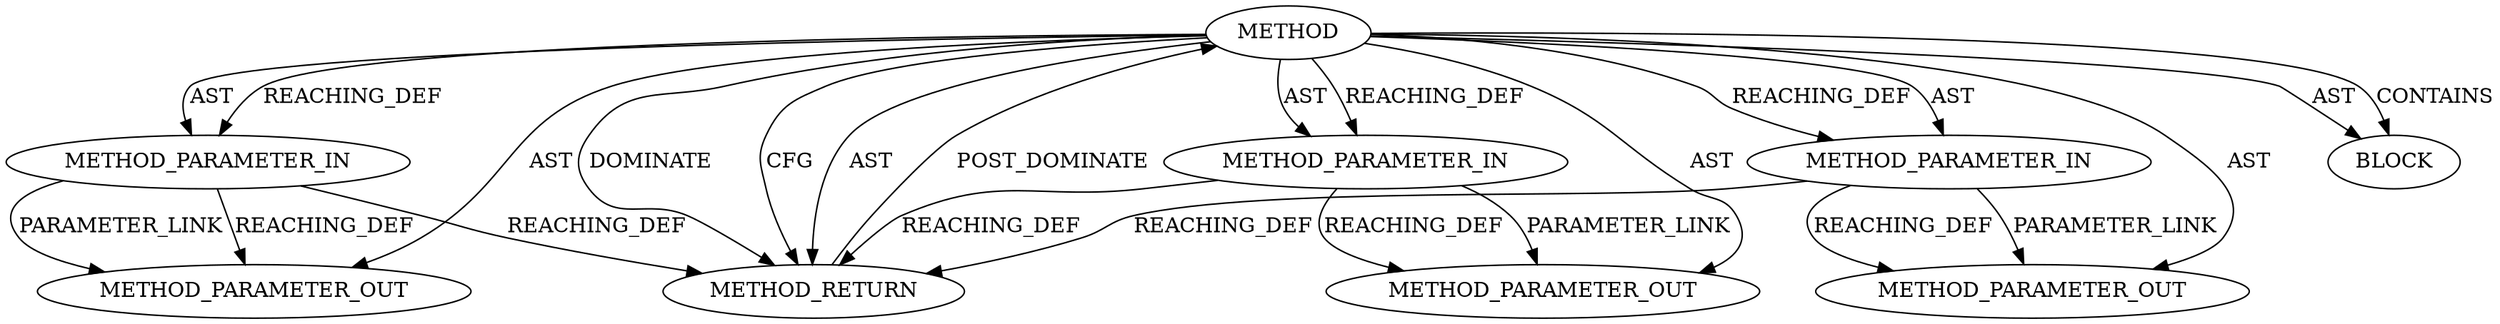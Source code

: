 digraph {
  12448 [label=METHOD AST_PARENT_TYPE="NAMESPACE_BLOCK" AST_PARENT_FULL_NAME="<global>" ORDER=0 CODE="<empty>" FULL_NAME="memcpy" IS_EXTERNAL=true FILENAME="<empty>" SIGNATURE="" NAME="memcpy"]
  12449 [label=METHOD_PARAMETER_IN ORDER=1 CODE="p1" IS_VARIADIC=false TYPE_FULL_NAME="ANY" EVALUATION_STRATEGY="BY_VALUE" INDEX=1 NAME="p1"]
  13470 [label=METHOD_PARAMETER_OUT ORDER=3 CODE="p3" IS_VARIADIC=false TYPE_FULL_NAME="ANY" EVALUATION_STRATEGY="BY_VALUE" INDEX=3 NAME="p3"]
  12450 [label=METHOD_PARAMETER_IN ORDER=2 CODE="p2" IS_VARIADIC=false TYPE_FULL_NAME="ANY" EVALUATION_STRATEGY="BY_VALUE" INDEX=2 NAME="p2"]
  13469 [label=METHOD_PARAMETER_OUT ORDER=2 CODE="p2" IS_VARIADIC=false TYPE_FULL_NAME="ANY" EVALUATION_STRATEGY="BY_VALUE" INDEX=2 NAME="p2"]
  12451 [label=METHOD_PARAMETER_IN ORDER=3 CODE="p3" IS_VARIADIC=false TYPE_FULL_NAME="ANY" EVALUATION_STRATEGY="BY_VALUE" INDEX=3 NAME="p3"]
  13468 [label=METHOD_PARAMETER_OUT ORDER=1 CODE="p1" IS_VARIADIC=false TYPE_FULL_NAME="ANY" EVALUATION_STRATEGY="BY_VALUE" INDEX=1 NAME="p1"]
  12452 [label=BLOCK ORDER=1 ARGUMENT_INDEX=1 CODE="<empty>" TYPE_FULL_NAME="ANY"]
  12453 [label=METHOD_RETURN ORDER=2 CODE="RET" TYPE_FULL_NAME="ANY" EVALUATION_STRATEGY="BY_VALUE"]
  12448 -> 12449 [label=REACHING_DEF VARIABLE=""]
  12448 -> 12451 [label=REACHING_DEF VARIABLE=""]
  12448 -> 12449 [label=AST ]
  12449 -> 12453 [label=REACHING_DEF VARIABLE="p1"]
  12451 -> 12453 [label=REACHING_DEF VARIABLE="p3"]
  12450 -> 13469 [label=PARAMETER_LINK ]
  12448 -> 12450 [label=REACHING_DEF VARIABLE=""]
  12449 -> 13468 [label=REACHING_DEF VARIABLE="p1"]
  12448 -> 13468 [label=AST ]
  12448 -> 12450 [label=AST ]
  12448 -> 12452 [label=AST ]
  12448 -> 12453 [label=DOMINATE ]
  12449 -> 13468 [label=PARAMETER_LINK ]
  12448 -> 13470 [label=AST ]
  12448 -> 12451 [label=AST ]
  12451 -> 13470 [label=PARAMETER_LINK ]
  12453 -> 12448 [label=POST_DOMINATE ]
  12448 -> 13469 [label=AST ]
  12448 -> 12452 [label=CONTAINS ]
  12451 -> 13470 [label=REACHING_DEF VARIABLE="p3"]
  12448 -> 12453 [label=CFG ]
  12450 -> 13469 [label=REACHING_DEF VARIABLE="p2"]
  12450 -> 12453 [label=REACHING_DEF VARIABLE="p2"]
  12448 -> 12453 [label=AST ]
}
